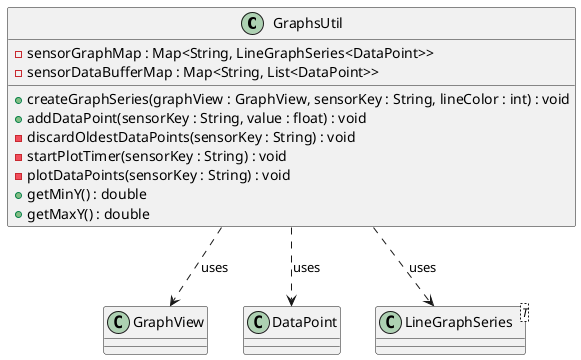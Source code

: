 @startuml
class GraphsUtil {
  -sensorGraphMap : Map<String, LineGraphSeries<DataPoint>>
  -sensorDataBufferMap : Map<String, List<DataPoint>>
  +createGraphSeries(graphView : GraphView, sensorKey : String, lineColor : int) : void
  +addDataPoint(sensorKey : String, value : float) : void
  -discardOldestDataPoints(sensorKey : String) : void
  -startPlotTimer(sensorKey : String) : void
  -plotDataPoints(sensorKey : String) : void
  +getMinY() : double
  +getMaxY() : double
}

class GraphView {
}

class DataPoint {
}

class LineGraphSeries<T> {
}

GraphsUtil ..> GraphView : uses
GraphsUtil ..> DataPoint : uses
GraphsUtil ..> LineGraphSeries : uses
@enduml
